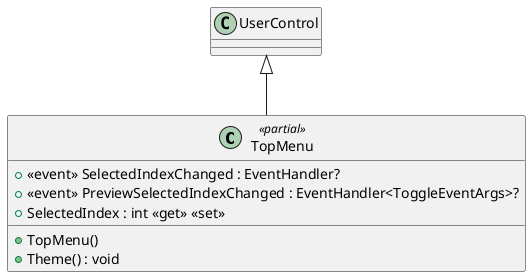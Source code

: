 @startuml
class TopMenu <<partial>> {
    +  <<event>> SelectedIndexChanged : EventHandler? 
    +  <<event>> PreviewSelectedIndexChanged : EventHandler<ToggleEventArgs>? 
    + TopMenu()
    + Theme() : void
    + SelectedIndex : int <<get>> <<set>>
}
UserControl <|-- TopMenu
@enduml
